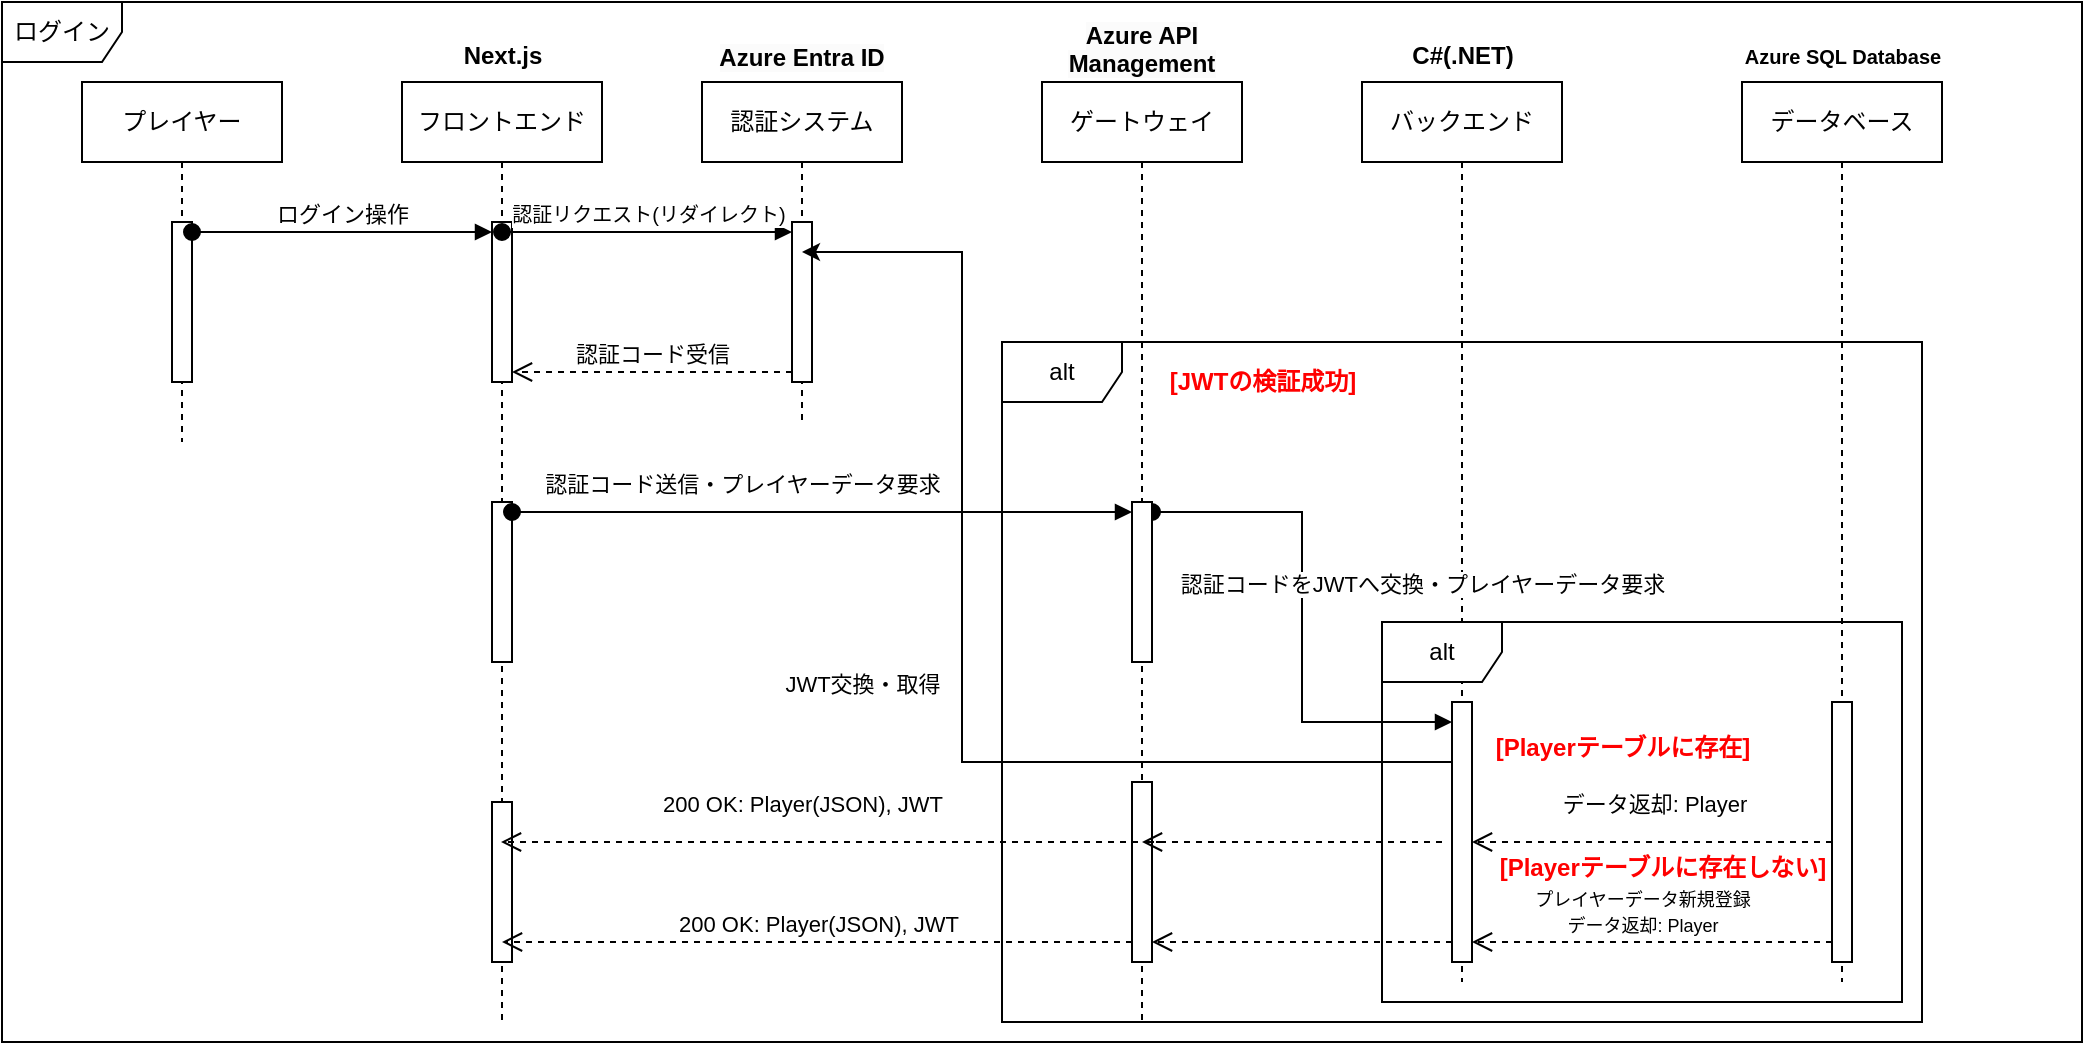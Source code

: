 <mxfile version="26.0.9" pages="4">
  <diagram id="kWVaBzZA7pZodbgaUQ_L" name="ログイン">
    <mxGraphModel dx="954" dy="717" grid="1" gridSize="10" guides="1" tooltips="1" connect="1" arrows="1" fold="1" page="1" pageScale="1" pageWidth="850" pageHeight="1100" math="0" shadow="0">
      <root>
        <mxCell id="0" />
        <mxCell id="1" parent="0" />
        <mxCell id="ZP86lYgXwhB_RVg30F29-3" value="&lt;div&gt;&lt;span style=&quot;background-color: transparent; color: light-dark(rgb(0, 0, 0), rgb(255, 255, 255));&quot;&gt;ログイン&lt;/span&gt;&lt;br&gt;&lt;/div&gt;" style="shape=umlFrame;whiteSpace=wrap;html=1;pointerEvents=0;" parent="1" vertex="1">
          <mxGeometry width="1040" height="520" as="geometry" />
        </mxCell>
        <mxCell id="ZP86lYgXwhB_RVg30F29-5" value="プレイヤー" style="shape=umlLifeline;perimeter=lifelinePerimeter;whiteSpace=wrap;html=1;container=1;dropTarget=0;collapsible=0;recursiveResize=0;outlineConnect=0;portConstraint=eastwest;newEdgeStyle={&quot;curved&quot;:0,&quot;rounded&quot;:0};" parent="1" vertex="1">
          <mxGeometry x="40" y="40" width="100" height="180" as="geometry" />
        </mxCell>
        <mxCell id="ZP86lYgXwhB_RVg30F29-6" value="" style="html=1;points=[[0,0,0,0,5],[0,1,0,0,-5],[1,0,0,0,5],[1,1,0,0,-5]];perimeter=orthogonalPerimeter;outlineConnect=0;targetShapes=umlLifeline;portConstraint=eastwest;newEdgeStyle={&quot;curved&quot;:0,&quot;rounded&quot;:0};" parent="ZP86lYgXwhB_RVg30F29-5" vertex="1">
          <mxGeometry x="45" y="70" width="10" height="80" as="geometry" />
        </mxCell>
        <mxCell id="ZP86lYgXwhB_RVg30F29-7" value="フロントエンド" style="shape=umlLifeline;perimeter=lifelinePerimeter;whiteSpace=wrap;html=1;container=1;dropTarget=0;collapsible=0;recursiveResize=0;outlineConnect=0;portConstraint=eastwest;newEdgeStyle={&quot;curved&quot;:0,&quot;rounded&quot;:0};" parent="1" vertex="1">
          <mxGeometry x="200" y="40" width="100" height="470" as="geometry" />
        </mxCell>
        <mxCell id="ZP86lYgXwhB_RVg30F29-9" value="" style="html=1;points=[[0,0,0,0,5],[0,1,0,0,-5],[1,0,0,0,5],[1,1,0,0,-5]];perimeter=orthogonalPerimeter;outlineConnect=0;targetShapes=umlLifeline;portConstraint=eastwest;newEdgeStyle={&quot;curved&quot;:0,&quot;rounded&quot;:0};" parent="ZP86lYgXwhB_RVg30F29-7" vertex="1">
          <mxGeometry x="45" y="70" width="10" height="80" as="geometry" />
        </mxCell>
        <mxCell id="BqXFEyJUVDtCbI7IUyoO-5" value="" style="html=1;points=[[0,0,0,0,5],[0,1,0,0,-5],[1,0,0,0,5],[1,1,0,0,-5]];perimeter=orthogonalPerimeter;outlineConnect=0;targetShapes=umlLifeline;portConstraint=eastwest;newEdgeStyle={&quot;curved&quot;:0,&quot;rounded&quot;:0};" parent="ZP86lYgXwhB_RVg30F29-7" vertex="1">
          <mxGeometry x="45" y="360" width="10" height="80" as="geometry" />
        </mxCell>
        <mxCell id="ZP86lYgXwhB_RVg30F29-10" value="ログイン操作" style="html=1;verticalAlign=bottom;startArrow=oval;endArrow=block;startSize=8;curved=0;rounded=0;entryX=0;entryY=0;entryDx=0;entryDy=5;" parent="1" source="ZP86lYgXwhB_RVg30F29-6" target="ZP86lYgXwhB_RVg30F29-9" edge="1">
          <mxGeometry relative="1" as="geometry">
            <mxPoint x="150" y="145" as="sourcePoint" />
          </mxGeometry>
        </mxCell>
        <mxCell id="ZP86lYgXwhB_RVg30F29-11" value="Next.js" style="text;align=center;fontStyle=1;verticalAlign=middle;spacingLeft=3;spacingRight=3;strokeColor=none;rotatable=0;points=[[0,0.5],[1,0.5]];portConstraint=eastwest;html=1;" parent="1" vertex="1">
          <mxGeometry x="200" y="14" width="100" height="26" as="geometry" />
        </mxCell>
        <mxCell id="ZP86lYgXwhB_RVg30F29-12" value="認証システム" style="shape=umlLifeline;perimeter=lifelinePerimeter;whiteSpace=wrap;html=1;container=1;dropTarget=0;collapsible=0;recursiveResize=0;outlineConnect=0;portConstraint=eastwest;newEdgeStyle={&quot;curved&quot;:0,&quot;rounded&quot;:0};" parent="1" vertex="1">
          <mxGeometry x="350" y="40" width="100" height="170" as="geometry" />
        </mxCell>
        <mxCell id="ZP86lYgXwhB_RVg30F29-13" value="" style="html=1;points=[[0,0,0,0,5],[0,1,0,0,-5],[1,0,0,0,5],[1,1,0,0,-5]];perimeter=orthogonalPerimeter;outlineConnect=0;targetShapes=umlLifeline;portConstraint=eastwest;newEdgeStyle={&quot;curved&quot;:0,&quot;rounded&quot;:0};" parent="ZP86lYgXwhB_RVg30F29-12" vertex="1">
          <mxGeometry x="45" y="70" width="10" height="80" as="geometry" />
        </mxCell>
        <mxCell id="ZP86lYgXwhB_RVg30F29-14" value="&lt;font style=&quot;font-size: 10px;&quot;&gt;認証リクエスト(リダイレクト)&lt;/font&gt;" style="html=1;verticalAlign=bottom;startArrow=oval;endArrow=block;startSize=8;curved=0;rounded=0;entryX=0;entryY=0;entryDx=0;entryDy=5;" parent="1" source="ZP86lYgXwhB_RVg30F29-7" target="ZP86lYgXwhB_RVg30F29-13" edge="1">
          <mxGeometry relative="1" as="geometry">
            <mxPoint x="320" y="115" as="sourcePoint" />
          </mxGeometry>
        </mxCell>
        <mxCell id="ZP86lYgXwhB_RVg30F29-16" value="認証コード受信" style="html=1;verticalAlign=bottom;endArrow=open;dashed=1;endSize=8;curved=0;rounded=0;entryX=1;entryY=1;entryDx=0;entryDy=-5;entryPerimeter=0;" parent="1" source="ZP86lYgXwhB_RVg30F29-13" target="ZP86lYgXwhB_RVg30F29-9" edge="1">
          <mxGeometry relative="1" as="geometry">
            <mxPoint x="340" y="210" as="sourcePoint" />
            <mxPoint x="260" y="210" as="targetPoint" />
          </mxGeometry>
        </mxCell>
        <mxCell id="ZP86lYgXwhB_RVg30F29-18" value="バックエンド" style="shape=umlLifeline;perimeter=lifelinePerimeter;whiteSpace=wrap;html=1;container=1;dropTarget=0;collapsible=0;recursiveResize=0;outlineConnect=0;portConstraint=eastwest;newEdgeStyle={&quot;curved&quot;:0,&quot;rounded&quot;:0};" parent="1" vertex="1">
          <mxGeometry x="680" y="40" width="100" height="450" as="geometry" />
        </mxCell>
        <mxCell id="ZP86lYgXwhB_RVg30F29-19" value="C#(.NET)" style="text;align=center;fontStyle=1;verticalAlign=middle;spacingLeft=3;spacingRight=3;strokeColor=none;rotatable=0;points=[[0,0.5],[1,0.5]];portConstraint=eastwest;html=1;" parent="1" vertex="1">
          <mxGeometry x="680" y="14" width="100" height="26" as="geometry" />
        </mxCell>
        <mxCell id="zXmQmmyE5Y9G8hjgaGqT-1" style="edgeStyle=orthogonalEdgeStyle;rounded=0;orthogonalLoop=1;jettySize=auto;html=1;curved=0;" parent="1" source="ZP86lYgXwhB_RVg30F29-21" target="ZP86lYgXwhB_RVg30F29-12" edge="1">
          <mxGeometry relative="1" as="geometry">
            <Array as="points">
              <mxPoint x="480" y="380" />
              <mxPoint x="480" y="125" />
            </Array>
          </mxGeometry>
        </mxCell>
        <mxCell id="zXmQmmyE5Y9G8hjgaGqT-2" value="JWT交換・取得" style="edgeLabel;html=1;align=center;verticalAlign=middle;resizable=0;points=[];" parent="zXmQmmyE5Y9G8hjgaGqT-1" vertex="1" connectable="0">
          <mxGeometry x="-0.032" y="-1" relative="1" as="geometry">
            <mxPoint x="-51" y="-4" as="offset" />
          </mxGeometry>
        </mxCell>
        <mxCell id="ZP86lYgXwhB_RVg30F29-21" value="" style="html=1;points=[[0,0,0,0,5],[0,1,0,0,-5],[1,0,0,0,5],[1,1,0,0,-5]];perimeter=orthogonalPerimeter;outlineConnect=0;targetShapes=umlLifeline;portConstraint=eastwest;newEdgeStyle={&quot;curved&quot;:0,&quot;rounded&quot;:0};" parent="1" vertex="1">
          <mxGeometry x="725" y="350" width="10" height="130" as="geometry" />
        </mxCell>
        <mxCell id="ZP86lYgXwhB_RVg30F29-29" value="データベース" style="shape=umlLifeline;perimeter=lifelinePerimeter;whiteSpace=wrap;html=1;container=1;dropTarget=0;collapsible=0;recursiveResize=0;outlineConnect=0;portConstraint=eastwest;newEdgeStyle={&quot;curved&quot;:0,&quot;rounded&quot;:0};" parent="1" vertex="1">
          <mxGeometry x="870" y="40" width="100" height="450" as="geometry" />
        </mxCell>
        <mxCell id="ZP86lYgXwhB_RVg30F29-30" value="&lt;font style=&quot;font-size: 10px;&quot;&gt;Azure SQL Database&lt;/font&gt;" style="text;align=center;fontStyle=1;verticalAlign=middle;spacingLeft=3;spacingRight=3;strokeColor=none;rotatable=0;points=[[0,0.5],[1,0.5]];portConstraint=eastwest;html=1;" parent="1" vertex="1">
          <mxGeometry x="870" y="14" width="100" height="26" as="geometry" />
        </mxCell>
        <mxCell id="ZP86lYgXwhB_RVg30F29-34" value="&lt;span style=&quot;color: rgb(0, 0, 0); font-family: Helvetica; font-size: 12px; font-style: normal; font-variant-ligatures: normal; font-variant-caps: normal; letter-spacing: normal; orphans: 2; text-indent: 0px; text-transform: none; widows: 2; word-spacing: 0px; -webkit-text-stroke-width: 0px; white-space: normal; background-color: rgb(251, 251, 251); text-decoration-thickness: initial; text-decoration-style: initial; text-decoration-color: initial; float: none; display: inline !important;&quot;&gt;&lt;b&gt;Azure Entra ID&lt;/b&gt;&lt;/span&gt;" style="text;whiteSpace=wrap;html=1;align=center;" parent="1" vertex="1">
          <mxGeometry x="350" y="14" width="100" height="40" as="geometry" />
        </mxCell>
        <mxCell id="415I7sRfLm6h1vXJACUh-1" value="alt" style="shape=umlFrame;whiteSpace=wrap;html=1;pointerEvents=0;" parent="1" vertex="1">
          <mxGeometry x="500" y="170" width="460" height="340" as="geometry" />
        </mxCell>
        <mxCell id="415I7sRfLm6h1vXJACUh-2" value="" style="html=1;points=[[0,0,0,0,5],[0,1,0,0,-5],[1,0,0,0,5],[1,1,0,0,-5]];perimeter=orthogonalPerimeter;outlineConnect=0;targetShapes=umlLifeline;portConstraint=eastwest;newEdgeStyle={&quot;curved&quot;:0,&quot;rounded&quot;:0};" parent="1" vertex="1">
          <mxGeometry x="915" y="350" width="10" height="130" as="geometry" />
        </mxCell>
        <mxCell id="415I7sRfLm6h1vXJACUh-3" value="&lt;div&gt;&lt;font style=&quot;color: rgb(255, 0, 0);&quot;&gt;[JWTの検証成功]&lt;/font&gt;&lt;/div&gt;" style="text;align=center;fontStyle=1;verticalAlign=middle;spacingLeft=3;spacingRight=3;strokeColor=none;rotatable=0;points=[[0,0.5],[1,0.5]];portConstraint=eastwest;html=1;" parent="1" vertex="1">
          <mxGeometry x="590" y="177" width="80" height="26" as="geometry" />
        </mxCell>
        <mxCell id="415I7sRfLm6h1vXJACUh-7" value="alt" style="shape=umlFrame;whiteSpace=wrap;html=1;pointerEvents=0;" parent="1" vertex="1">
          <mxGeometry x="690" y="310" width="260" height="190" as="geometry" />
        </mxCell>
        <mxCell id="415I7sRfLm6h1vXJACUh-8" value="&lt;div&gt;&lt;font style=&quot;color: rgb(255, 0, 0);&quot;&gt;[Playerテーブルに存在]&lt;/font&gt;&lt;/div&gt;" style="text;align=center;fontStyle=1;verticalAlign=middle;spacingLeft=3;spacingRight=3;strokeColor=none;rotatable=0;points=[[0,0.5],[1,0.5]];portConstraint=eastwest;html=1;" parent="1" vertex="1">
          <mxGeometry x="770" y="360" width="80" height="26" as="geometry" />
        </mxCell>
        <mxCell id="415I7sRfLm6h1vXJACUh-9" value="データ返却: Player" style="html=1;verticalAlign=bottom;endArrow=open;dashed=1;endSize=8;curved=0;rounded=0;" parent="1" edge="1">
          <mxGeometry x="-0.004" y="-10" relative="1" as="geometry">
            <mxPoint x="915" y="420" as="sourcePoint" />
            <mxPoint x="735.0" y="420" as="targetPoint" />
            <mxPoint as="offset" />
          </mxGeometry>
        </mxCell>
        <mxCell id="415I7sRfLm6h1vXJACUh-10" value="&lt;div&gt;&lt;font style=&quot;color: rgb(255, 0, 0);&quot;&gt;[Playerテーブルに存在しない]&lt;/font&gt;&lt;/div&gt;" style="text;align=center;fontStyle=1;verticalAlign=middle;spacingLeft=3;spacingRight=3;strokeColor=none;rotatable=0;points=[[0,0.5],[1,0.5]];portConstraint=eastwest;html=1;" parent="1" vertex="1">
          <mxGeometry x="790" y="420" width="80" height="26" as="geometry" />
        </mxCell>
        <mxCell id="415I7sRfLm6h1vXJACUh-11" value="&lt;font style=&quot;font-size: 9px;&quot;&gt;プレイヤーデータ新規登録&lt;/font&gt;&lt;div&gt;&lt;font style=&quot;font-size: 9px;&quot;&gt;データ返却: Player&lt;/font&gt;&lt;/div&gt;" style="html=1;verticalAlign=bottom;endArrow=open;dashed=1;endSize=8;curved=0;rounded=0;" parent="1" edge="1">
          <mxGeometry x="0.056" relative="1" as="geometry">
            <mxPoint x="915" y="470" as="sourcePoint" />
            <mxPoint x="735.0" y="470" as="targetPoint" />
            <mxPoint as="offset" />
          </mxGeometry>
        </mxCell>
        <mxCell id="415I7sRfLm6h1vXJACUh-14" value="認証コードをJWTへ交換・プレイヤーデータ要求" style="html=1;verticalAlign=bottom;startArrow=oval;endArrow=block;startSize=8;rounded=0;exitX=1;exitY=0;exitDx=0;exitDy=5;exitPerimeter=0;edgeStyle=orthogonalEdgeStyle;" parent="1" source="BqXFEyJUVDtCbI7IUyoO-3" target="ZP86lYgXwhB_RVg30F29-21" edge="1">
          <mxGeometry x="0.882" y="60" relative="1" as="geometry">
            <mxPoint x="575" y="259.13" as="sourcePoint" />
            <mxPoint x="730" y="255" as="targetPoint" />
            <mxPoint as="offset" />
            <Array as="points">
              <mxPoint x="650" y="255" />
              <mxPoint x="650" y="360" />
            </Array>
          </mxGeometry>
        </mxCell>
        <mxCell id="BqXFEyJUVDtCbI7IUyoO-1" value="ゲートウェイ" style="shape=umlLifeline;perimeter=lifelinePerimeter;whiteSpace=wrap;html=1;container=1;dropTarget=0;collapsible=0;recursiveResize=0;outlineConnect=0;portConstraint=eastwest;newEdgeStyle={&quot;curved&quot;:0,&quot;rounded&quot;:0};" parent="1" vertex="1">
          <mxGeometry x="520" y="40" width="100" height="470" as="geometry" />
        </mxCell>
        <mxCell id="ZP86lYgXwhB_RVg30F29-20" value="" style="html=1;points=[[0,0,0,0,5],[0,1,0,0,-5],[1,0,0,0,5],[1,1,0,0,-5]];perimeter=orthogonalPerimeter;outlineConnect=0;targetShapes=umlLifeline;portConstraint=eastwest;newEdgeStyle={&quot;curved&quot;:0,&quot;rounded&quot;:0};" parent="BqXFEyJUVDtCbI7IUyoO-1" vertex="1">
          <mxGeometry x="-275" y="210" width="10" height="80" as="geometry" />
        </mxCell>
        <mxCell id="BqXFEyJUVDtCbI7IUyoO-3" value="" style="html=1;points=[[0,0,0,0,5],[0,1,0,0,-5],[1,0,0,0,5],[1,1,0,0,-5]];perimeter=orthogonalPerimeter;outlineConnect=0;targetShapes=umlLifeline;portConstraint=eastwest;newEdgeStyle={&quot;curved&quot;:0,&quot;rounded&quot;:0};" parent="BqXFEyJUVDtCbI7IUyoO-1" vertex="1">
          <mxGeometry x="45" y="210" width="10" height="80" as="geometry" />
        </mxCell>
        <mxCell id="BqXFEyJUVDtCbI7IUyoO-4" value="認証コード送信・プレイヤーデータ要求" style="html=1;verticalAlign=bottom;startArrow=oval;endArrow=block;startSize=8;curved=0;rounded=0;entryX=0;entryY=0;entryDx=0;entryDy=5;" parent="BqXFEyJUVDtCbI7IUyoO-1" source="ZP86lYgXwhB_RVg30F29-20" target="BqXFEyJUVDtCbI7IUyoO-3" edge="1">
          <mxGeometry x="-0.258" y="5" relative="1" as="geometry">
            <mxPoint x="-25" y="204" as="sourcePoint" />
            <Array as="points">
              <mxPoint x="-30" y="215" />
            </Array>
            <mxPoint as="offset" />
          </mxGeometry>
        </mxCell>
        <mxCell id="BqXFEyJUVDtCbI7IUyoO-9" value="" style="html=1;points=[[0,0,0,0,5],[0,1,0,0,-5],[1,0,0,0,5],[1,1,0,0,-5]];perimeter=orthogonalPerimeter;outlineConnect=0;targetShapes=umlLifeline;portConstraint=eastwest;newEdgeStyle={&quot;curved&quot;:0,&quot;rounded&quot;:0};" parent="BqXFEyJUVDtCbI7IUyoO-1" vertex="1">
          <mxGeometry x="45" y="350" width="10" height="90" as="geometry" />
        </mxCell>
        <mxCell id="BqXFEyJUVDtCbI7IUyoO-2" value="&lt;span style=&quot;color: rgb(0, 0, 0); font-family: Helvetica; font-size: 12px; font-style: normal; font-variant-ligatures: normal; font-variant-caps: normal; letter-spacing: normal; orphans: 2; text-indent: 0px; text-transform: none; widows: 2; word-spacing: 0px; -webkit-text-stroke-width: 0px; white-space: normal; background-color: rgb(251, 251, 251); text-decoration-thickness: initial; text-decoration-style: initial; text-decoration-color: initial; float: none; display: inline !important;&quot;&gt;&lt;b&gt;Azure API Management&lt;/b&gt;&lt;/span&gt;" style="text;whiteSpace=wrap;html=1;align=center;" parent="1" vertex="1">
          <mxGeometry x="520" y="3" width="100" height="37" as="geometry" />
        </mxCell>
        <mxCell id="BqXFEyJUVDtCbI7IUyoO-6" value="" style="html=1;verticalAlign=bottom;endArrow=open;dashed=1;endSize=8;curved=0;rounded=0;" parent="1" edge="1">
          <mxGeometry y="-10" relative="1" as="geometry">
            <mxPoint x="725" y="470" as="sourcePoint" />
            <mxPoint x="575" y="470" as="targetPoint" />
            <mxPoint as="offset" />
          </mxGeometry>
        </mxCell>
        <mxCell id="BqXFEyJUVDtCbI7IUyoO-10" value="200 OK: Player(JSON), JWT" style="html=1;verticalAlign=bottom;endArrow=open;dashed=1;endSize=8;curved=0;rounded=0;" parent="1" edge="1">
          <mxGeometry x="0.089" y="-10" relative="1" as="geometry">
            <mxPoint x="580" y="420" as="sourcePoint" />
            <mxPoint x="249.5" y="420" as="targetPoint" />
            <mxPoint as="offset" />
          </mxGeometry>
        </mxCell>
        <mxCell id="akUMndvF-OSxHUJPlrMS-2" value="" style="html=1;verticalAlign=bottom;endArrow=open;dashed=1;endSize=8;curved=0;rounded=0;" parent="1" edge="1">
          <mxGeometry y="-10" relative="1" as="geometry">
            <mxPoint x="720" y="420" as="sourcePoint" />
            <mxPoint x="570" y="420" as="targetPoint" />
            <mxPoint as="offset" />
          </mxGeometry>
        </mxCell>
        <mxCell id="7sWyQSIdK9hE5sFIvFRK-1" value="200 OK: Player(JSON), JWT" style="html=1;verticalAlign=bottom;endArrow=open;dashed=1;endSize=8;curved=0;rounded=0;" parent="1" source="BqXFEyJUVDtCbI7IUyoO-9" edge="1">
          <mxGeometry relative="1" as="geometry">
            <mxPoint x="330" y="470" as="sourcePoint" />
            <mxPoint x="250" y="470" as="targetPoint" />
          </mxGeometry>
        </mxCell>
      </root>
    </mxGraphModel>
  </diagram>
  <diagram id="GN9Q-najRq3CFUqHw__K" name="リソース取得">
    <mxGraphModel dx="846" dy="659" grid="1" gridSize="10" guides="1" tooltips="1" connect="1" arrows="1" fold="1" page="1" pageScale="1" pageWidth="827" pageHeight="1169" math="0" shadow="0">
      <root>
        <mxCell id="0" />
        <mxCell id="1" parent="0" />
        <mxCell id="qS_1P8PqYDcKrzpPV88Z-1" value="リソース" style="shape=umlFrame;whiteSpace=wrap;html=1;pointerEvents=0;" parent="1" vertex="1">
          <mxGeometry width="960" height="520" as="geometry" />
        </mxCell>
        <mxCell id="qS_1P8PqYDcKrzpPV88Z-2" value="プレイヤー" style="shape=umlLifeline;perimeter=lifelinePerimeter;whiteSpace=wrap;html=1;container=1;dropTarget=0;collapsible=0;recursiveResize=0;outlineConnect=0;portConstraint=eastwest;newEdgeStyle={&quot;curved&quot;:0,&quot;rounded&quot;:0};" parent="1" vertex="1">
          <mxGeometry x="50" y="40" width="100" height="170" as="geometry" />
        </mxCell>
        <mxCell id="qS_1P8PqYDcKrzpPV88Z-3" value="" style="html=1;points=[[0,0,0,0,5],[0,1,0,0,-5],[1,0,0,0,5],[1,1,0,0,-5]];perimeter=orthogonalPerimeter;outlineConnect=0;targetShapes=umlLifeline;portConstraint=eastwest;newEdgeStyle={&quot;curved&quot;:0,&quot;rounded&quot;:0};" parent="qS_1P8PqYDcKrzpPV88Z-2" vertex="1">
          <mxGeometry x="45" y="70" width="10" height="80" as="geometry" />
        </mxCell>
        <mxCell id="qS_1P8PqYDcKrzpPV88Z-4" value="フロントエンド" style="shape=umlLifeline;perimeter=lifelinePerimeter;whiteSpace=wrap;html=1;container=1;dropTarget=0;collapsible=0;recursiveResize=0;outlineConnect=0;portConstraint=eastwest;newEdgeStyle={&quot;curved&quot;:0,&quot;rounded&quot;:0};" parent="1" vertex="1">
          <mxGeometry x="210" y="40" width="100" height="470" as="geometry" />
        </mxCell>
        <mxCell id="qS_1P8PqYDcKrzpPV88Z-6" value="ポケモン種族データ・技の参照" style="html=1;verticalAlign=bottom;startArrow=oval;endArrow=block;startSize=8;curved=0;rounded=0;entryX=0;entryY=0;entryDx=0;entryDy=5;" parent="1" source="qS_1P8PqYDcKrzpPV88Z-3" edge="1">
          <mxGeometry relative="1" as="geometry">
            <mxPoint x="160" y="145" as="sourcePoint" />
            <mxPoint x="255" y="115" as="targetPoint" />
          </mxGeometry>
        </mxCell>
        <mxCell id="qS_1P8PqYDcKrzpPV88Z-7" value="Next.js" style="text;align=center;fontStyle=1;verticalAlign=middle;spacingLeft=3;spacingRight=3;strokeColor=none;rotatable=0;points=[[0,0.5],[1,0.5]];portConstraint=eastwest;html=1;" parent="1" vertex="1">
          <mxGeometry x="210" y="14" width="100" height="26" as="geometry" />
        </mxCell>
        <mxCell id="qS_1P8PqYDcKrzpPV88Z-8" value="バックエンド" style="shape=umlLifeline;perimeter=lifelinePerimeter;whiteSpace=wrap;html=1;container=1;dropTarget=0;collapsible=0;recursiveResize=0;outlineConnect=0;portConstraint=eastwest;newEdgeStyle={&quot;curved&quot;:0,&quot;rounded&quot;:0};" parent="1" vertex="1">
          <mxGeometry x="600" y="40" width="100" height="410" as="geometry" />
        </mxCell>
        <mxCell id="qS_1P8PqYDcKrzpPV88Z-9" value="C#(.NET)" style="text;align=center;fontStyle=1;verticalAlign=middle;spacingLeft=3;spacingRight=3;strokeColor=none;rotatable=0;points=[[0,0.5],[1,0.5]];portConstraint=eastwest;html=1;" parent="1" vertex="1">
          <mxGeometry x="600" y="14" width="100" height="26" as="geometry" />
        </mxCell>
        <mxCell id="qS_1P8PqYDcKrzpPV88Z-10" value="" style="html=1;points=[[0,0,0,0,5],[0,1,0,0,-5],[1,0,0,0,5],[1,1,0,0,-5]];perimeter=orthogonalPerimeter;outlineConnect=0;targetShapes=umlLifeline;portConstraint=eastwest;newEdgeStyle={&quot;curved&quot;:0,&quot;rounded&quot;:0};" parent="1" vertex="1">
          <mxGeometry x="645" y="240" width="10" height="200" as="geometry" />
        </mxCell>
        <mxCell id="qS_1P8PqYDcKrzpPV88Z-11" value="データベース" style="shape=umlLifeline;perimeter=lifelinePerimeter;whiteSpace=wrap;html=1;container=1;dropTarget=0;collapsible=0;recursiveResize=0;outlineConnect=0;portConstraint=eastwest;newEdgeStyle={&quot;curved&quot;:0,&quot;rounded&quot;:0};" parent="1" vertex="1">
          <mxGeometry x="850" y="30" width="100" height="410" as="geometry" />
        </mxCell>
        <mxCell id="qS_1P8PqYDcKrzpPV88Z-12" value="" style="html=1;points=[[0,0,0,0,5],[0,1,0,0,-5],[1,0,0,0,5],[1,1,0,0,-5]];perimeter=orthogonalPerimeter;outlineConnect=0;targetShapes=umlLifeline;portConstraint=eastwest;newEdgeStyle={&quot;curved&quot;:0,&quot;rounded&quot;:0};" parent="qS_1P8PqYDcKrzpPV88Z-11" vertex="1">
          <mxGeometry x="45" y="210" width="10" height="200" as="geometry" />
        </mxCell>
        <mxCell id="qS_1P8PqYDcKrzpPV88Z-13" value="&lt;font style=&quot;font-size: 10px;&quot;&gt;Azure SQL Database&lt;/font&gt;" style="text;align=center;fontStyle=1;verticalAlign=middle;spacingLeft=3;spacingRight=3;strokeColor=none;rotatable=0;points=[[0,0.5],[1,0.5]];portConstraint=eastwest;html=1;" parent="1" vertex="1">
          <mxGeometry x="830" y="8.5" width="100" height="26" as="geometry" />
        </mxCell>
        <mxCell id="qS_1P8PqYDcKrzpPV88Z-16" value="alt" style="shape=umlFrame;whiteSpace=wrap;html=1;pointerEvents=0;" parent="1" vertex="1">
          <mxGeometry x="630" y="170" width="290" height="280" as="geometry" />
        </mxCell>
        <mxCell id="qS_1P8PqYDcKrzpPV88Z-17" value="&lt;div&gt;&lt;font style=&quot;color: rgb(255, 0, 0); font-size: 11px;&quot;&gt;[PokemonSpecies・Moveテーブルに存在]&lt;/font&gt;&lt;/div&gt;" style="text;align=center;fontStyle=1;verticalAlign=middle;spacingLeft=3;spacingRight=3;strokeColor=none;rotatable=0;points=[[0,0.5],[1,0.5]];portConstraint=eastwest;html=1;" parent="1" vertex="1">
          <mxGeometry x="747" y="324" width="80" height="26" as="geometry" />
        </mxCell>
        <mxCell id="qS_1P8PqYDcKrzpPV88Z-18" value="データ返却: PokemonSpecies | Move]" style="html=1;verticalAlign=bottom;endArrow=open;dashed=1;endSize=8;curved=0;rounded=0;" parent="1" source="qS_1P8PqYDcKrzpPV88Z-12" edge="1">
          <mxGeometry x="0.05" relative="1" as="geometry">
            <mxPoint x="805" y="370" as="sourcePoint" />
            <mxPoint x="655.0" y="370" as="targetPoint" />
            <mxPoint x="1" as="offset" />
          </mxGeometry>
        </mxCell>
        <mxCell id="qS_1P8PqYDcKrzpPV88Z-19" value="&lt;span style=&quot;color: rgb(255, 0, 0);&quot;&gt;&lt;font style=&quot;font-size: 10px;&quot;&gt;[PokemonSpecies・Moveテーブルに存在しない]&lt;/font&gt;&lt;/span&gt;" style="text;align=center;fontStyle=1;verticalAlign=middle;spacingLeft=3;spacingRight=3;strokeColor=none;rotatable=0;points=[[0,0.5],[1,0.5]];portConstraint=eastwest;html=1;" parent="1" vertex="1">
          <mxGeometry x="730" y="382" width="80" height="26" as="geometry" />
        </mxCell>
        <mxCell id="qS_1P8PqYDcKrzpPV88Z-20" value="データ返却: []" style="html=1;verticalAlign=bottom;endArrow=open;dashed=1;endSize=8;curved=0;rounded=0;" parent="1" source="qS_1P8PqYDcKrzpPV88Z-12" edge="1">
          <mxGeometry x="-0.004" y="-10" relative="1" as="geometry">
            <mxPoint x="805" y="430" as="sourcePoint" />
            <mxPoint x="655.0" y="430" as="targetPoint" />
            <mxPoint as="offset" />
          </mxGeometry>
        </mxCell>
        <mxCell id="qS_1P8PqYDcKrzpPV88Z-21" value="&lt;font style=&quot;font-size: 10px;&quot;&gt;ポケモン種族・技データ要求&lt;/font&gt;" style="html=1;verticalAlign=bottom;startArrow=oval;endArrow=block;startSize=8;curved=0;rounded=0;exitX=1;exitY=0;exitDx=0;exitDy=5;exitPerimeter=0;" parent="1" source="qS_1P8PqYDcKrzpPV88Z-24" edge="1">
          <mxGeometry x="-0.161" y="15" relative="1" as="geometry">
            <mxPoint x="495" y="259.13" as="sourcePoint" />
            <mxPoint x="650" y="255" as="targetPoint" />
            <mxPoint as="offset" />
          </mxGeometry>
        </mxCell>
        <mxCell id="qS_1P8PqYDcKrzpPV88Z-22" value="ゲートウェイ" style="shape=umlLifeline;perimeter=lifelinePerimeter;whiteSpace=wrap;html=1;container=1;dropTarget=0;collapsible=0;recursiveResize=0;outlineConnect=0;portConstraint=eastwest;newEdgeStyle={&quot;curved&quot;:0,&quot;rounded&quot;:0};" parent="1" vertex="1">
          <mxGeometry x="440" y="40" width="100" height="450" as="geometry" />
        </mxCell>
        <mxCell id="qS_1P8PqYDcKrzpPV88Z-23" value="" style="html=1;points=[[0,0,0,0,5],[0,1,0,0,-5],[1,0,0,0,5],[1,1,0,0,-5]];perimeter=orthogonalPerimeter;outlineConnect=0;targetShapes=umlLifeline;portConstraint=eastwest;newEdgeStyle={&quot;curved&quot;:0,&quot;rounded&quot;:0};" parent="qS_1P8PqYDcKrzpPV88Z-22" vertex="1">
          <mxGeometry x="-185" y="210" width="10" height="80" as="geometry" />
        </mxCell>
        <mxCell id="qS_1P8PqYDcKrzpPV88Z-24" value="" style="html=1;points=[[0,0,0,0,5],[0,1,0,0,-5],[1,0,0,0,5],[1,1,0,0,-5]];perimeter=orthogonalPerimeter;outlineConnect=0;targetShapes=umlLifeline;portConstraint=eastwest;newEdgeStyle={&quot;curved&quot;:0,&quot;rounded&quot;:0};" parent="qS_1P8PqYDcKrzpPV88Z-22" vertex="1">
          <mxGeometry x="45" y="210" width="10" height="80" as="geometry" />
        </mxCell>
        <mxCell id="qS_1P8PqYDcKrzpPV88Z-25" value="&lt;font style=&quot;font-size: 9px;&quot;&gt;GET /api/pokemon/pokemonId&amp;nbsp;&lt;/font&gt;&lt;div&gt;&lt;span style=&quot;font-size: x-small; background-color: light-dark(#ffffff, var(--ge-dark-color, #121212)); color: light-dark(rgb(0, 0, 0), rgb(255, 255, 255));&quot;&gt;/api/move/moveId&lt;/span&gt;&lt;/div&gt;&lt;div&gt;&lt;span style=&quot;font-size: x-small; background-color: light-dark(#ffffff, var(--ge-dark-color, #121212)); color: light-dark(rgb(0, 0, 0), rgb(255, 255, 255));&quot;&gt;+ JWT送信&lt;/span&gt;&lt;/div&gt;" style="html=1;verticalAlign=bottom;startArrow=oval;endArrow=block;startSize=8;curved=0;rounded=0;entryX=0;entryY=0;entryDx=0;entryDy=5;" parent="qS_1P8PqYDcKrzpPV88Z-22" source="qS_1P8PqYDcKrzpPV88Z-23" target="qS_1P8PqYDcKrzpPV88Z-24" edge="1">
          <mxGeometry x="-0.227" y="15" relative="1" as="geometry">
            <mxPoint x="-25" y="204" as="sourcePoint" />
            <Array as="points">
              <mxPoint x="-30" y="215" />
            </Array>
            <mxPoint as="offset" />
          </mxGeometry>
        </mxCell>
        <mxCell id="qS_1P8PqYDcKrzpPV88Z-5" value="" style="html=1;points=[[0,0,0,0,5],[0,1,0,0,-5],[1,0,0,0,5],[1,1,0,0,-5]];perimeter=orthogonalPerimeter;outlineConnect=0;targetShapes=umlLifeline;portConstraint=eastwest;newEdgeStyle={&quot;curved&quot;:0,&quot;rounded&quot;:0};" parent="qS_1P8PqYDcKrzpPV88Z-22" vertex="1">
          <mxGeometry x="-185" y="310" width="10" height="100" as="geometry" />
        </mxCell>
        <mxCell id="qS_1P8PqYDcKrzpPV88Z-26" value="" style="html=1;points=[[0,0,0,0,5],[0,1,0,0,-5],[1,0,0,0,5],[1,1,0,0,-5]];perimeter=orthogonalPerimeter;outlineConnect=0;targetShapes=umlLifeline;portConstraint=eastwest;newEdgeStyle={&quot;curved&quot;:0,&quot;rounded&quot;:0};" parent="qS_1P8PqYDcKrzpPV88Z-22" vertex="1">
          <mxGeometry x="45" y="300" width="10" height="110" as="geometry" />
        </mxCell>
        <mxCell id="qS_1P8PqYDcKrzpPV88Z-27" value="&lt;span style=&quot;color: rgb(0, 0, 0); font-family: Helvetica; font-size: 12px; font-style: normal; font-variant-ligatures: normal; font-variant-caps: normal; letter-spacing: normal; orphans: 2; text-indent: 0px; text-transform: none; widows: 2; word-spacing: 0px; -webkit-text-stroke-width: 0px; white-space: normal; background-color: rgb(251, 251, 251); text-decoration-thickness: initial; text-decoration-style: initial; text-decoration-color: initial; float: none; display: inline !important;&quot;&gt;&lt;b&gt;Azure API Management&lt;/b&gt;&lt;/span&gt;" style="text;whiteSpace=wrap;html=1;align=center;" parent="1" vertex="1">
          <mxGeometry x="440" y="3" width="100" height="37" as="geometry" />
        </mxCell>
        <mxCell id="qS_1P8PqYDcKrzpPV88Z-28" value="" style="html=1;verticalAlign=bottom;endArrow=open;dashed=1;endSize=8;curved=0;rounded=0;" parent="1" source="qS_1P8PqYDcKrzpPV88Z-10" target="qS_1P8PqYDcKrzpPV88Z-26" edge="1">
          <mxGeometry y="-10" relative="1" as="geometry">
            <mxPoint x="645" y="380" as="sourcePoint" />
            <mxPoint x="175" y="380" as="targetPoint" />
            <mxPoint as="offset" />
            <Array as="points">
              <mxPoint x="580" y="370" />
            </Array>
          </mxGeometry>
        </mxCell>
        <mxCell id="qS_1P8PqYDcKrzpPV88Z-29" value="200 OK: PokemonSpecies | Move (JSON)" style="html=1;verticalAlign=bottom;endArrow=open;dashed=1;endSize=8;curved=0;rounded=0;" parent="1" edge="1">
          <mxGeometry x="-0.032" y="-10" relative="1" as="geometry">
            <mxPoint x="485" y="370.0" as="sourcePoint" />
            <mxPoint x="259.731" y="370" as="targetPoint" />
            <mxPoint as="offset" />
          </mxGeometry>
        </mxCell>
        <mxCell id="7i94nf757xbpg7tHm6fr-1" value="" style="html=1;verticalAlign=bottom;endArrow=open;dashed=1;endSize=8;curved=0;rounded=0;" parent="1" edge="1">
          <mxGeometry relative="1" as="geometry">
            <mxPoint x="645" y="430" as="sourcePoint" />
            <mxPoint x="495" y="430" as="targetPoint" />
          </mxGeometry>
        </mxCell>
        <mxCell id="7i94nf757xbpg7tHm6fr-2" value="404 Error: Requested data was not found." style="html=1;verticalAlign=bottom;endArrow=open;dashed=1;endSize=8;curved=0;rounded=0;" parent="1" edge="1">
          <mxGeometry relative="1" as="geometry">
            <mxPoint x="485" y="430" as="sourcePoint" />
            <mxPoint x="265" y="430" as="targetPoint" />
          </mxGeometry>
        </mxCell>
      </root>
    </mxGraphModel>
  </diagram>
  <diagram id="R3rOweM7LjDT_0mUmRxx" name="手持ち">
    <mxGraphModel dx="846" dy="659" grid="1" gridSize="10" guides="1" tooltips="1" connect="1" arrows="1" fold="1" page="1" pageScale="1" pageWidth="827" pageHeight="1169" math="0" shadow="0">
      <root>
        <mxCell id="0" />
        <mxCell id="1" parent="0" />
        <mxCell id="3kGqi9_jpRnG1bCbPYAQ-1" value="&lt;div&gt;手持ち&lt;/div&gt;" style="shape=umlFrame;whiteSpace=wrap;html=1;pointerEvents=0;" parent="1" vertex="1">
          <mxGeometry width="960" height="520" as="geometry" />
        </mxCell>
        <mxCell id="3kGqi9_jpRnG1bCbPYAQ-2" value="プレイヤー" style="shape=umlLifeline;perimeter=lifelinePerimeter;whiteSpace=wrap;html=1;container=1;dropTarget=0;collapsible=0;recursiveResize=0;outlineConnect=0;portConstraint=eastwest;newEdgeStyle={&quot;curved&quot;:0,&quot;rounded&quot;:0};" parent="1" vertex="1">
          <mxGeometry x="50" y="40" width="100" height="180" as="geometry" />
        </mxCell>
        <mxCell id="3kGqi9_jpRnG1bCbPYAQ-3" value="" style="html=1;points=[[0,0,0,0,5],[0,1,0,0,-5],[1,0,0,0,5],[1,1,0,0,-5]];perimeter=orthogonalPerimeter;outlineConnect=0;targetShapes=umlLifeline;portConstraint=eastwest;newEdgeStyle={&quot;curved&quot;:0,&quot;rounded&quot;:0};" parent="3kGqi9_jpRnG1bCbPYAQ-2" vertex="1">
          <mxGeometry x="45" y="70" width="10" height="80" as="geometry" />
        </mxCell>
        <mxCell id="3kGqi9_jpRnG1bCbPYAQ-4" value="フロントエンド" style="shape=umlLifeline;perimeter=lifelinePerimeter;whiteSpace=wrap;html=1;container=1;dropTarget=0;collapsible=0;recursiveResize=0;outlineConnect=0;portConstraint=eastwest;newEdgeStyle={&quot;curved&quot;:0,&quot;rounded&quot;:0};" parent="1" vertex="1">
          <mxGeometry x="210" y="40" width="100" height="470" as="geometry" />
        </mxCell>
        <mxCell id="3kGqi9_jpRnG1bCbPYAQ-6" value="" style="html=1;points=[[0,0,0,0,5],[0,1,0,0,-5],[1,0,0,0,5],[1,1,0,0,-5]];perimeter=orthogonalPerimeter;outlineConnect=0;targetShapes=umlLifeline;portConstraint=eastwest;newEdgeStyle={&quot;curved&quot;:0,&quot;rounded&quot;:0};" parent="3kGqi9_jpRnG1bCbPYAQ-4" vertex="1">
          <mxGeometry x="45" y="330" width="10" height="110" as="geometry" />
        </mxCell>
        <mxCell id="3kGqi9_jpRnG1bCbPYAQ-7" value="手持ちポケモンの参照" style="html=1;verticalAlign=bottom;startArrow=oval;endArrow=block;startSize=8;curved=0;rounded=0;entryX=0;entryY=0;entryDx=0;entryDy=5;" parent="1" source="3kGqi9_jpRnG1bCbPYAQ-3" edge="1">
          <mxGeometry relative="1" as="geometry">
            <mxPoint x="160" y="145" as="sourcePoint" />
            <mxPoint x="255" y="115" as="targetPoint" />
          </mxGeometry>
        </mxCell>
        <mxCell id="3kGqi9_jpRnG1bCbPYAQ-8" value="Next.js" style="text;align=center;fontStyle=1;verticalAlign=middle;spacingLeft=3;spacingRight=3;strokeColor=none;rotatable=0;points=[[0,0.5],[1,0.5]];portConstraint=eastwest;html=1;" parent="1" vertex="1">
          <mxGeometry x="210" y="14" width="100" height="26" as="geometry" />
        </mxCell>
        <mxCell id="3kGqi9_jpRnG1bCbPYAQ-13" value="バックエンド" style="shape=umlLifeline;perimeter=lifelinePerimeter;whiteSpace=wrap;html=1;container=1;dropTarget=0;collapsible=0;recursiveResize=0;outlineConnect=0;portConstraint=eastwest;newEdgeStyle={&quot;curved&quot;:0,&quot;rounded&quot;:0};" parent="1" vertex="1">
          <mxGeometry x="600" y="40" width="100" height="410" as="geometry" />
        </mxCell>
        <mxCell id="3kGqi9_jpRnG1bCbPYAQ-14" value="C#(.NET)" style="text;align=center;fontStyle=1;verticalAlign=middle;spacingLeft=3;spacingRight=3;strokeColor=none;rotatable=0;points=[[0,0.5],[1,0.5]];portConstraint=eastwest;html=1;" parent="1" vertex="1">
          <mxGeometry x="600" y="14" width="100" height="26" as="geometry" />
        </mxCell>
        <mxCell id="3kGqi9_jpRnG1bCbPYAQ-15" value="" style="html=1;points=[[0,0,0,0,5],[0,1,0,0,-5],[1,0,0,0,5],[1,1,0,0,-5]];perimeter=orthogonalPerimeter;outlineConnect=0;targetShapes=umlLifeline;portConstraint=eastwest;newEdgeStyle={&quot;curved&quot;:0,&quot;rounded&quot;:0};" parent="1" vertex="1">
          <mxGeometry x="645" y="250" width="10" height="190" as="geometry" />
        </mxCell>
        <mxCell id="3kGqi9_jpRnG1bCbPYAQ-16" value="データベース" style="shape=umlLifeline;perimeter=lifelinePerimeter;whiteSpace=wrap;html=1;container=1;dropTarget=0;collapsible=0;recursiveResize=0;outlineConnect=0;portConstraint=eastwest;newEdgeStyle={&quot;curved&quot;:0,&quot;rounded&quot;:0};" parent="1" vertex="1">
          <mxGeometry x="850" y="30" width="100" height="410" as="geometry" />
        </mxCell>
        <mxCell id="3kGqi9_jpRnG1bCbPYAQ-20" value="" style="html=1;points=[[0,0,0,0,5],[0,1,0,0,-5],[1,0,0,0,5],[1,1,0,0,-5]];perimeter=orthogonalPerimeter;outlineConnect=0;targetShapes=umlLifeline;portConstraint=eastwest;newEdgeStyle={&quot;curved&quot;:0,&quot;rounded&quot;:0};" parent="3kGqi9_jpRnG1bCbPYAQ-16" vertex="1">
          <mxGeometry x="45" y="220" width="10" height="190" as="geometry" />
        </mxCell>
        <mxCell id="3kGqi9_jpRnG1bCbPYAQ-17" value="&lt;font style=&quot;font-size: 10px;&quot;&gt;Azure SQL Database&lt;/font&gt;" style="text;align=center;fontStyle=1;verticalAlign=middle;spacingLeft=3;spacingRight=3;strokeColor=none;rotatable=0;points=[[0,0.5],[1,0.5]];portConstraint=eastwest;html=1;" parent="1" vertex="1">
          <mxGeometry x="830" y="8.5" width="100" height="26" as="geometry" />
        </mxCell>
        <mxCell id="3kGqi9_jpRnG1bCbPYAQ-22" value="alt" style="shape=umlFrame;whiteSpace=wrap;html=1;pointerEvents=0;" parent="1" vertex="1">
          <mxGeometry x="630" y="210" width="290" height="240" as="geometry" />
        </mxCell>
        <mxCell id="3kGqi9_jpRnG1bCbPYAQ-23" value="&lt;div&gt;&lt;font style=&quot;color: rgb(255, 0, 0);&quot;&gt;[PlayerPartyテーブルに存在]&lt;/font&gt;&lt;/div&gt;" style="text;align=center;fontStyle=1;verticalAlign=middle;spacingLeft=3;spacingRight=3;strokeColor=none;rotatable=0;points=[[0,0.5],[1,0.5]];portConstraint=eastwest;html=1;" parent="1" vertex="1">
          <mxGeometry x="730" y="324" width="80" height="26" as="geometry" />
        </mxCell>
        <mxCell id="3kGqi9_jpRnG1bCbPYAQ-24" value="データ返却: PlayerParty" style="html=1;verticalAlign=bottom;endArrow=open;dashed=1;endSize=8;curved=0;rounded=0;" parent="1" source="3kGqi9_jpRnG1bCbPYAQ-20" edge="1">
          <mxGeometry x="0.05" relative="1" as="geometry">
            <mxPoint x="805" y="370" as="sourcePoint" />
            <mxPoint x="655.0" y="370" as="targetPoint" />
            <mxPoint x="1" as="offset" />
          </mxGeometry>
        </mxCell>
        <mxCell id="3kGqi9_jpRnG1bCbPYAQ-25" value="&lt;div&gt;&lt;font style=&quot;color: rgb(255, 0, 0);&quot;&gt;[PlayerPartyテーブルに存在しない]&lt;/font&gt;&lt;/div&gt;" style="text;align=center;fontStyle=1;verticalAlign=middle;spacingLeft=3;spacingRight=3;strokeColor=none;rotatable=0;points=[[0,0.5],[1,0.5]];portConstraint=eastwest;html=1;" parent="1" vertex="1">
          <mxGeometry x="720" y="382" width="80" height="26" as="geometry" />
        </mxCell>
        <mxCell id="3kGqi9_jpRnG1bCbPYAQ-26" value="データ返却: []" style="html=1;verticalAlign=bottom;endArrow=open;dashed=1;endSize=8;curved=0;rounded=0;" parent="1" source="3kGqi9_jpRnG1bCbPYAQ-20" edge="1">
          <mxGeometry x="-0.004" y="-10" relative="1" as="geometry">
            <mxPoint x="805" y="430" as="sourcePoint" />
            <mxPoint x="655.0" y="430" as="targetPoint" />
            <mxPoint as="offset" />
          </mxGeometry>
        </mxCell>
        <mxCell id="3kGqi9_jpRnG1bCbPYAQ-27" value="&lt;span style=&quot;font-size: 10px; background-color: light-dark(#ffffff, var(--ge-dark-color, #121212)); color: light-dark(rgb(0, 0, 0), rgb(255, 255, 255));&quot;&gt;手持ちポケモンデータ要求&lt;/span&gt;" style="html=1;verticalAlign=bottom;startArrow=oval;endArrow=block;startSize=8;curved=0;rounded=0;exitX=1;exitY=0;exitDx=0;exitDy=5;exitPerimeter=0;" parent="1" source="3kGqi9_jpRnG1bCbPYAQ-30" edge="1">
          <mxGeometry x="-0.161" y="15" relative="1" as="geometry">
            <mxPoint x="495" y="259.13" as="sourcePoint" />
            <mxPoint x="650" y="255" as="targetPoint" />
            <mxPoint as="offset" />
          </mxGeometry>
        </mxCell>
        <mxCell id="3kGqi9_jpRnG1bCbPYAQ-28" value="ゲートウェイ" style="shape=umlLifeline;perimeter=lifelinePerimeter;whiteSpace=wrap;html=1;container=1;dropTarget=0;collapsible=0;recursiveResize=0;outlineConnect=0;portConstraint=eastwest;newEdgeStyle={&quot;curved&quot;:0,&quot;rounded&quot;:0};" parent="1" vertex="1">
          <mxGeometry x="440" y="40" width="100" height="470" as="geometry" />
        </mxCell>
        <mxCell id="3kGqi9_jpRnG1bCbPYAQ-29" value="" style="html=1;points=[[0,0,0,0,5],[0,1,0,0,-5],[1,0,0,0,5],[1,1,0,0,-5]];perimeter=orthogonalPerimeter;outlineConnect=0;targetShapes=umlLifeline;portConstraint=eastwest;newEdgeStyle={&quot;curved&quot;:0,&quot;rounded&quot;:0};" parent="3kGqi9_jpRnG1bCbPYAQ-28" vertex="1">
          <mxGeometry x="-185" y="210" width="10" height="80" as="geometry" />
        </mxCell>
        <mxCell id="3kGqi9_jpRnG1bCbPYAQ-30" value="" style="html=1;points=[[0,0,0,0,5],[0,1,0,0,-5],[1,0,0,0,5],[1,1,0,0,-5]];perimeter=orthogonalPerimeter;outlineConnect=0;targetShapes=umlLifeline;portConstraint=eastwest;newEdgeStyle={&quot;curved&quot;:0,&quot;rounded&quot;:0};" parent="3kGqi9_jpRnG1bCbPYAQ-28" vertex="1">
          <mxGeometry x="45" y="210" width="10" height="80" as="geometry" />
        </mxCell>
        <mxCell id="3kGqi9_jpRnG1bCbPYAQ-31" value="&lt;font style=&quot;font-size: 9px;&quot;&gt;GET / JWT送信, 手持ちポケモンデータ要求&lt;/font&gt;" style="html=1;verticalAlign=bottom;startArrow=oval;endArrow=block;startSize=8;curved=0;rounded=0;entryX=0;entryY=0;entryDx=0;entryDy=5;" parent="3kGqi9_jpRnG1bCbPYAQ-28" source="3kGqi9_jpRnG1bCbPYAQ-29" target="3kGqi9_jpRnG1bCbPYAQ-30" edge="1">
          <mxGeometry x="-0.045" y="15" relative="1" as="geometry">
            <mxPoint x="-25" y="204" as="sourcePoint" />
            <Array as="points">
              <mxPoint x="-30" y="215" />
            </Array>
            <mxPoint as="offset" />
          </mxGeometry>
        </mxCell>
        <mxCell id="3kGqi9_jpRnG1bCbPYAQ-32" value="" style="html=1;points=[[0,0,0,0,5],[0,1,0,0,-5],[1,0,0,0,5],[1,1,0,0,-5]];perimeter=orthogonalPerimeter;outlineConnect=0;targetShapes=umlLifeline;portConstraint=eastwest;newEdgeStyle={&quot;curved&quot;:0,&quot;rounded&quot;:0};" parent="3kGqi9_jpRnG1bCbPYAQ-28" vertex="1">
          <mxGeometry x="45" y="320" width="10" height="110" as="geometry" />
        </mxCell>
        <mxCell id="3kGqi9_jpRnG1bCbPYAQ-33" value="&lt;span style=&quot;color: rgb(0, 0, 0); font-family: Helvetica; font-size: 12px; font-style: normal; font-variant-ligatures: normal; font-variant-caps: normal; letter-spacing: normal; orphans: 2; text-indent: 0px; text-transform: none; widows: 2; word-spacing: 0px; -webkit-text-stroke-width: 0px; white-space: normal; background-color: rgb(251, 251, 251); text-decoration-thickness: initial; text-decoration-style: initial; text-decoration-color: initial; float: none; display: inline !important;&quot;&gt;&lt;b&gt;Azure API Management&lt;/b&gt;&lt;/span&gt;" style="text;whiteSpace=wrap;html=1;align=center;" parent="1" vertex="1">
          <mxGeometry x="440" y="3" width="100" height="37" as="geometry" />
        </mxCell>
        <mxCell id="3kGqi9_jpRnG1bCbPYAQ-34" value="" style="html=1;verticalAlign=bottom;endArrow=open;dashed=1;endSize=8;curved=0;rounded=0;" parent="1" edge="1">
          <mxGeometry y="-10" relative="1" as="geometry">
            <mxPoint x="645" y="370" as="sourcePoint" />
            <mxPoint x="495" y="370" as="targetPoint" />
            <mxPoint as="offset" />
          </mxGeometry>
        </mxCell>
        <mxCell id="3kGqi9_jpRnG1bCbPYAQ-35" value="200 OK: PlayerParty(JSON)" style="html=1;verticalAlign=bottom;endArrow=open;dashed=1;endSize=8;curved=0;rounded=0;" parent="1" edge="1">
          <mxGeometry x="0.248" y="-10" relative="1" as="geometry">
            <mxPoint x="500" y="370" as="sourcePoint" />
            <mxPoint x="259.548" y="370" as="targetPoint" />
            <mxPoint as="offset" />
          </mxGeometry>
        </mxCell>
        <mxCell id="C-FCgjphcISLRLEfDeJJ-2" value="404 Error: Requested data was not found." style="html=1;verticalAlign=bottom;endArrow=open;dashed=1;endSize=8;curved=0;rounded=0;" parent="1" edge="1">
          <mxGeometry relative="1" as="geometry">
            <mxPoint x="485" y="430" as="sourcePoint" />
            <mxPoint x="265" y="430" as="targetPoint" />
          </mxGeometry>
        </mxCell>
        <mxCell id="C-FCgjphcISLRLEfDeJJ-3" value="" style="html=1;verticalAlign=bottom;endArrow=open;dashed=1;endSize=8;curved=0;rounded=0;" parent="1" edge="1">
          <mxGeometry x="0.003" relative="1" as="geometry">
            <mxPoint x="645" y="430" as="sourcePoint" />
            <mxPoint x="495" y="430" as="targetPoint" />
            <mxPoint as="offset" />
          </mxGeometry>
        </mxCell>
      </root>
    </mxGraphModel>
  </diagram>
  <diagram id="LX0E2Yjd2O5QznoaP2b7" name="CPU対戦">
    <mxGraphModel dx="846" dy="659" grid="1" gridSize="10" guides="1" tooltips="1" connect="1" arrows="1" fold="1" page="1" pageScale="1" pageWidth="827" pageHeight="1169" math="0" shadow="0">
      <root>
        <mxCell id="0" />
        <mxCell id="1" parent="0" />
        <mxCell id="HobAGvpmi9CNQZOZ9lQC-1" value="リソース" style="shape=umlFrame;whiteSpace=wrap;html=1;pointerEvents=0;" parent="1" vertex="1">
          <mxGeometry width="760" height="520" as="geometry" />
        </mxCell>
        <mxCell id="HobAGvpmi9CNQZOZ9lQC-2" value="プレイヤー" style="shape=umlLifeline;perimeter=lifelinePerimeter;whiteSpace=wrap;html=1;container=1;dropTarget=0;collapsible=0;recursiveResize=0;outlineConnect=0;portConstraint=eastwest;newEdgeStyle={&quot;curved&quot;:0,&quot;rounded&quot;:0};" parent="1" vertex="1">
          <mxGeometry x="50" y="40" width="100" height="430" as="geometry" />
        </mxCell>
        <mxCell id="HobAGvpmi9CNQZOZ9lQC-3" value="" style="html=1;points=[[0,0,0,0,5],[0,1,0,0,-5],[1,0,0,0,5],[1,1,0,0,-5]];perimeter=orthogonalPerimeter;outlineConnect=0;targetShapes=umlLifeline;portConstraint=eastwest;newEdgeStyle={&quot;curved&quot;:0,&quot;rounded&quot;:0};" parent="HobAGvpmi9CNQZOZ9lQC-2" vertex="1">
          <mxGeometry x="45" y="70" width="10" height="50" as="geometry" />
        </mxCell>
        <mxCell id="HobAGvpmi9CNQZOZ9lQC-4" value="フロントエンド" style="shape=umlLifeline;perimeter=lifelinePerimeter;whiteSpace=wrap;html=1;container=1;dropTarget=0;collapsible=0;recursiveResize=0;outlineConnect=0;portConstraint=eastwest;newEdgeStyle={&quot;curved&quot;:0,&quot;rounded&quot;:0};" parent="1" vertex="1">
          <mxGeometry x="210" y="40" width="100" height="430" as="geometry" />
        </mxCell>
        <mxCell id="HobAGvpmi9CNQZOZ9lQC-38" value="" style="html=1;points=[[0,0,0,0,5],[0,1,0,0,-5],[1,0,0,0,5],[1,1,0,0,-5]];perimeter=orthogonalPerimeter;outlineConnect=0;targetShapes=umlLifeline;portConstraint=eastwest;newEdgeStyle={&quot;curved&quot;:0,&quot;rounded&quot;:0};" parent="HobAGvpmi9CNQZOZ9lQC-4" vertex="1">
          <mxGeometry x="45" y="130" width="10" height="50" as="geometry" />
        </mxCell>
        <mxCell id="HobAGvpmi9CNQZOZ9lQC-5" value="ポケモン対戦の開始" style="html=1;verticalAlign=bottom;startArrow=oval;endArrow=block;startSize=8;curved=0;rounded=0;entryX=0;entryY=0;entryDx=0;entryDy=5;" parent="1" source="HobAGvpmi9CNQZOZ9lQC-3" edge="1">
          <mxGeometry relative="1" as="geometry">
            <mxPoint x="160" y="145" as="sourcePoint" />
            <mxPoint x="255" y="115" as="targetPoint" />
          </mxGeometry>
        </mxCell>
        <mxCell id="HobAGvpmi9CNQZOZ9lQC-6" value="Next.js" style="text;align=center;fontStyle=1;verticalAlign=middle;spacingLeft=3;spacingRight=3;strokeColor=none;rotatable=0;points=[[0,0.5],[1,0.5]];portConstraint=eastwest;html=1;" parent="1" vertex="1">
          <mxGeometry x="210" y="14" width="100" height="26" as="geometry" />
        </mxCell>
        <mxCell id="HobAGvpmi9CNQZOZ9lQC-7" value="バックエンド" style="shape=umlLifeline;perimeter=lifelinePerimeter;whiteSpace=wrap;html=1;container=1;dropTarget=0;collapsible=0;recursiveResize=0;outlineConnect=0;portConstraint=eastwest;newEdgeStyle={&quot;curved&quot;:0,&quot;rounded&quot;:0};" parent="1" vertex="1">
          <mxGeometry x="600" y="40" width="100" height="430" as="geometry" />
        </mxCell>
        <mxCell id="HobAGvpmi9CNQZOZ9lQC-35" style="edgeStyle=orthogonalEdgeStyle;rounded=0;orthogonalLoop=1;jettySize=auto;html=1;curved=0;" parent="HobAGvpmi9CNQZOZ9lQC-7" source="HobAGvpmi9CNQZOZ9lQC-9" target="HobAGvpmi9CNQZOZ9lQC-30" edge="1">
          <mxGeometry relative="1" as="geometry">
            <Array as="points">
              <mxPoint x="75" y="85" />
              <mxPoint x="75" y="145" />
            </Array>
          </mxGeometry>
        </mxCell>
        <mxCell id="HobAGvpmi9CNQZOZ9lQC-36" value="&lt;div&gt;createRoom()&lt;/div&gt;startBattle()" style="edgeLabel;html=1;align=left;verticalAlign=middle;resizable=0;points=[];" parent="HobAGvpmi9CNQZOZ9lQC-35" vertex="1" connectable="0">
          <mxGeometry x="0.034" relative="1" as="geometry">
            <mxPoint x="5" y="3" as="offset" />
          </mxGeometry>
        </mxCell>
        <mxCell id="HobAGvpmi9CNQZOZ9lQC-9" value="" style="html=1;points=[[0,0,0,0,5],[0,1,0,0,-5],[1,0,0,0,5],[1,1,0,0,-5]];perimeter=orthogonalPerimeter;outlineConnect=0;targetShapes=umlLifeline;portConstraint=eastwest;newEdgeStyle={&quot;curved&quot;:0,&quot;rounded&quot;:0};" parent="HobAGvpmi9CNQZOZ9lQC-7" vertex="1">
          <mxGeometry x="45" y="70" width="10" height="50" as="geometry" />
        </mxCell>
        <mxCell id="HobAGvpmi9CNQZOZ9lQC-18" value="&lt;span style=&quot;font-size: 10px;&quot;&gt;ポケモンバトル開始要求&lt;/span&gt;" style="html=1;verticalAlign=bottom;startArrow=oval;endArrow=block;startSize=8;curved=0;rounded=0;exitX=1;exitY=0;exitDx=0;exitDy=5;exitPerimeter=0;" parent="HobAGvpmi9CNQZOZ9lQC-7" source="HobAGvpmi9CNQZOZ9lQC-34" edge="1">
          <mxGeometry x="-0.032" y="5" relative="1" as="geometry">
            <mxPoint x="-80" y="75" as="sourcePoint" />
            <mxPoint x="50" y="75" as="targetPoint" />
            <mxPoint as="offset" />
          </mxGeometry>
        </mxCell>
        <mxCell id="HobAGvpmi9CNQZOZ9lQC-20" value="" style="html=1;points=[[0,0,0,0,5],[0,1,0,0,-5],[1,0,0,0,5],[1,1,0,0,-5]];perimeter=orthogonalPerimeter;outlineConnect=0;targetShapes=umlLifeline;portConstraint=eastwest;newEdgeStyle={&quot;curved&quot;:0,&quot;rounded&quot;:0};" parent="HobAGvpmi9CNQZOZ9lQC-7" vertex="1">
          <mxGeometry x="-345" y="70" width="10" height="50" as="geometry" />
        </mxCell>
        <mxCell id="HobAGvpmi9CNQZOZ9lQC-22" value="&lt;font style=&quot;font-size: 9px;&quot;&gt;Post /api/pokemonBattle&amp;nbsp;&lt;/font&gt;&lt;div&gt;&lt;span style=&quot;font-size: x-small; background-color: light-dark(#ffffff, var(--ge-dark-color, #121212)); color: light-dark(rgb(0, 0, 0), rgb(255, 255, 255));&quot;&gt;+ JWT送信&lt;/span&gt;&lt;/div&gt;" style="html=1;verticalAlign=bottom;startArrow=oval;endArrow=block;startSize=8;curved=0;rounded=0;entryX=0;entryY=0;entryDx=0;entryDy=5;" parent="HobAGvpmi9CNQZOZ9lQC-7" source="HobAGvpmi9CNQZOZ9lQC-20" edge="1">
          <mxGeometry x="-0.045" relative="1" as="geometry">
            <mxPoint x="-185" y="64" as="sourcePoint" />
            <Array as="points">
              <mxPoint x="-190" y="75" />
            </Array>
            <mxPoint as="offset" />
            <mxPoint x="-115" y="75.0" as="targetPoint" />
          </mxGeometry>
        </mxCell>
        <mxCell id="HobAGvpmi9CNQZOZ9lQC-30" value="" style="html=1;points=[[0,0,0,0,5],[0,1,0,0,-5],[1,0,0,0,5],[1,1,0,0,-5]];perimeter=orthogonalPerimeter;outlineConnect=0;targetShapes=umlLifeline;portConstraint=eastwest;newEdgeStyle={&quot;curved&quot;:0,&quot;rounded&quot;:0};" parent="HobAGvpmi9CNQZOZ9lQC-7" vertex="1">
          <mxGeometry x="45" y="130" width="10" height="50" as="geometry" />
        </mxCell>
        <mxCell id="HobAGvpmi9CNQZOZ9lQC-44" value="" style="html=1;points=[[0,0,0,0,5],[0,1,0,0,-5],[1,0,0,0,5],[1,1,0,0,-5]];perimeter=orthogonalPerimeter;outlineConnect=0;targetShapes=umlLifeline;portConstraint=eastwest;newEdgeStyle={&quot;curved&quot;:0,&quot;rounded&quot;:0};" parent="HobAGvpmi9CNQZOZ9lQC-7" vertex="1">
          <mxGeometry x="-345" y="250" width="10" height="50" as="geometry" />
        </mxCell>
        <mxCell id="HobAGvpmi9CNQZOZ9lQC-46" value="" style="html=1;points=[[0,0,0,0,5],[0,1,0,0,-5],[1,0,0,0,5],[1,1,0,0,-5]];perimeter=orthogonalPerimeter;outlineConnect=0;targetShapes=umlLifeline;portConstraint=eastwest;newEdgeStyle={&quot;curved&quot;:0,&quot;rounded&quot;:0};" parent="HobAGvpmi9CNQZOZ9lQC-7" vertex="1">
          <mxGeometry x="45" y="250" width="10" height="20" as="geometry" />
        </mxCell>
        <mxCell id="HobAGvpmi9CNQZOZ9lQC-45" value="" style="html=1;points=[[0,0,0,0,5],[0,1,0,0,-5],[1,0,0,0,5],[1,1,0,0,-5]];perimeter=orthogonalPerimeter;outlineConnect=0;targetShapes=umlLifeline;portConstraint=eastwest;newEdgeStyle={&quot;curved&quot;:0,&quot;rounded&quot;:0};" parent="HobAGvpmi9CNQZOZ9lQC-7" vertex="1">
          <mxGeometry x="-115" y="250" width="10" height="50" as="geometry" />
        </mxCell>
        <mxCell id="pVl3tFi6RNevZRPHliyC-1" value="" style="html=1;points=[[0,0,0,0,5],[0,1,0,0,-5],[1,0,0,0,5],[1,1,0,0,-5]];perimeter=orthogonalPerimeter;outlineConnect=0;targetShapes=umlLifeline;portConstraint=eastwest;newEdgeStyle={&quot;curved&quot;:0,&quot;rounded&quot;:0};" parent="HobAGvpmi9CNQZOZ9lQC-7" vertex="1">
          <mxGeometry x="-505" y="250" width="10" height="50" as="geometry" />
        </mxCell>
        <mxCell id="pVl3tFi6RNevZRPHliyC-2" value="&lt;div&gt;&lt;font style=&quot;font-size: 10px;&quot;&gt;BattleRoom.roomIdで接続&lt;/font&gt;&lt;/div&gt;&lt;div&gt;&lt;font style=&quot;font-size: 10px;&quot;&gt;(初回のみ)&lt;/font&gt;&lt;/div&gt;&lt;font style=&quot;font-size: 10px;&quot;&gt;Action: PlayerAction&lt;/font&gt;" style="html=1;verticalAlign=bottom;startArrow=oval;endArrow=block;startSize=8;curved=0;rounded=0;entryX=0;entryY=0;entryDx=0;entryDy=5;" parent="HobAGvpmi9CNQZOZ9lQC-7" source="pVl3tFi6RNevZRPHliyC-1" edge="1">
          <mxGeometry y="15" relative="1" as="geometry">
            <mxPoint x="-440" y="285" as="sourcePoint" />
            <mxPoint x="-345" y="255" as="targetPoint" />
            <mxPoint as="offset" />
          </mxGeometry>
        </mxCell>
        <mxCell id="pVl3tFi6RNevZRPHliyC-3" value="" style="html=1;points=[[0,0,0,0,5],[0,1,0,0,-5],[1,0,0,0,5],[1,1,0,0,-5]];perimeter=orthogonalPerimeter;outlineConnect=0;targetShapes=umlLifeline;portConstraint=eastwest;newEdgeStyle={&quot;curved&quot;:0,&quot;rounded&quot;:0};" parent="HobAGvpmi9CNQZOZ9lQC-7" vertex="1">
          <mxGeometry x="-345" y="250" width="10" height="50" as="geometry" />
        </mxCell>
        <mxCell id="pVl3tFi6RNevZRPHliyC-4" value="" style="html=1;verticalAlign=bottom;startArrow=oval;startFill=1;endArrow=block;startSize=8;curved=0;rounded=0;exitX=1;exitY=0;exitDx=0;exitDy=5;exitPerimeter=0;entryX=0;entryY=0;entryDx=0;entryDy=5;entryPerimeter=0;" parent="HobAGvpmi9CNQZOZ9lQC-7" source="pVl3tFi6RNevZRPHliyC-3" target="HobAGvpmi9CNQZOZ9lQC-45" edge="1">
          <mxGeometry width="60" relative="1" as="geometry">
            <mxPoint x="-260" y="250" as="sourcePoint" />
            <mxPoint x="-200" y="250" as="targetPoint" />
          </mxGeometry>
        </mxCell>
        <mxCell id="pVl3tFi6RNevZRPHliyC-5" value="&lt;font style=&quot;font-size: 9px;&quot;&gt;WebSocket&lt;/font&gt;&lt;div&gt;&lt;font size=&quot;1&quot;&gt;JWT送信(初回のみ)&lt;br&gt;&lt;/font&gt;&lt;div&gt;&lt;font style=&quot;font-size: 9px;&quot;&gt;PlayerAction(&quot;move&quot;, moveId)&lt;/font&gt;&lt;/div&gt;&lt;div&gt;&lt;font style=&quot;font-size: 9px;&quot;&gt;PlayerAction(&quot;switch&quot;, index)&amp;nbsp;&lt;/font&gt;&lt;/div&gt;&lt;/div&gt;" style="edgeLabel;html=1;align=center;verticalAlign=middle;resizable=0;points=[];" parent="pVl3tFi6RNevZRPHliyC-4" vertex="1" connectable="0">
          <mxGeometry x="-0.067" y="3" relative="1" as="geometry">
            <mxPoint x="2" y="-32" as="offset" />
          </mxGeometry>
        </mxCell>
        <mxCell id="YLKlcuhXVOFQ9w4u8aY9-1" value="" style="html=1;points=[[0,0,0,0,5],[0,1,0,0,-5],[1,0,0,0,5],[1,1,0,0,-5]];perimeter=orthogonalPerimeter;outlineConnect=0;targetShapes=umlLifeline;portConstraint=eastwest;newEdgeStyle={&quot;curved&quot;:0,&quot;rounded&quot;:0};" parent="HobAGvpmi9CNQZOZ9lQC-7" vertex="1">
          <mxGeometry x="45" y="280" width="10" height="20" as="geometry" />
        </mxCell>
        <mxCell id="YLKlcuhXVOFQ9w4u8aY9-2" style="edgeStyle=orthogonalEdgeStyle;rounded=0;orthogonalLoop=1;jettySize=auto;html=1;curved=0;" parent="HobAGvpmi9CNQZOZ9lQC-7" source="HobAGvpmi9CNQZOZ9lQC-46" target="YLKlcuhXVOFQ9w4u8aY9-1" edge="1">
          <mxGeometry relative="1" as="geometry">
            <Array as="points">
              <mxPoint x="70" y="260" />
              <mxPoint x="70" y="290" />
            </Array>
            <mxPoint x="80" y="245" as="sourcePoint" />
            <mxPoint x="80" y="305" as="targetPoint" />
          </mxGeometry>
        </mxCell>
        <mxCell id="YLKlcuhXVOFQ9w4u8aY9-3" value="chooseMove()" style="edgeLabel;html=1;align=center;verticalAlign=middle;resizable=0;points=[];" parent="YLKlcuhXVOFQ9w4u8aY9-2" vertex="1" connectable="0">
          <mxGeometry x="0.034" relative="1" as="geometry">
            <mxPoint x="20" y="-1" as="offset" />
          </mxGeometry>
        </mxCell>
        <mxCell id="HobAGvpmi9CNQZOZ9lQC-8" value="C#(.NET)" style="text;align=center;fontStyle=1;verticalAlign=middle;spacingLeft=3;spacingRight=3;strokeColor=none;rotatable=0;points=[[0,0.5],[1,0.5]];portConstraint=eastwest;html=1;" parent="1" vertex="1">
          <mxGeometry x="600" y="14" width="100" height="26" as="geometry" />
        </mxCell>
        <mxCell id="HobAGvpmi9CNQZOZ9lQC-19" value="ゲートウェイ" style="shape=umlLifeline;perimeter=lifelinePerimeter;whiteSpace=wrap;html=1;container=1;dropTarget=0;collapsible=0;recursiveResize=0;outlineConnect=0;portConstraint=eastwest;newEdgeStyle={&quot;curved&quot;:0,&quot;rounded&quot;:0};" parent="1" vertex="1">
          <mxGeometry x="440" y="40" width="100" height="430" as="geometry" />
        </mxCell>
        <mxCell id="HobAGvpmi9CNQZOZ9lQC-34" value="" style="html=1;points=[[0,0,0,0,5],[0,1,0,0,-5],[1,0,0,0,5],[1,1,0,0,-5]];perimeter=orthogonalPerimeter;outlineConnect=0;targetShapes=umlLifeline;portConstraint=eastwest;newEdgeStyle={&quot;curved&quot;:0,&quot;rounded&quot;:0};" parent="HobAGvpmi9CNQZOZ9lQC-19" vertex="1">
          <mxGeometry x="45" y="70" width="10" height="50" as="geometry" />
        </mxCell>
        <mxCell id="HobAGvpmi9CNQZOZ9lQC-25" value="&lt;span style=&quot;color: rgb(0, 0, 0); font-family: Helvetica; font-size: 12px; font-style: normal; font-variant-ligatures: normal; font-variant-caps: normal; letter-spacing: normal; orphans: 2; text-indent: 0px; text-transform: none; widows: 2; word-spacing: 0px; -webkit-text-stroke-width: 0px; white-space: normal; background-color: rgb(251, 251, 251); text-decoration-thickness: initial; text-decoration-style: initial; text-decoration-color: initial; float: none; display: inline !important;&quot;&gt;&lt;b&gt;Azure API Management&lt;/b&gt;&lt;/span&gt;" style="text;whiteSpace=wrap;html=1;align=center;" parent="1" vertex="1">
          <mxGeometry x="440" y="3" width="100" height="37" as="geometry" />
        </mxCell>
        <mxCell id="HobAGvpmi9CNQZOZ9lQC-42" value="200 OK: BattleRoom(JSON)" style="html=1;verticalAlign=bottom;endArrow=open;dashed=1;endSize=8;curved=0;rounded=0;" parent="1" edge="1">
          <mxGeometry x="0.446" y="-10" relative="1" as="geometry">
            <mxPoint x="645" y="180" as="sourcePoint" />
            <mxPoint x="265" y="180" as="targetPoint" />
            <mxPoint as="offset" />
          </mxGeometry>
        </mxCell>
        <mxCell id="HobAGvpmi9CNQZOZ9lQC-50" value="&lt;font style=&quot;color: rgb(255, 0, 0);&quot;&gt;loop&lt;/font&gt;" style="shape=umlFrame;whiteSpace=wrap;html=1;pointerEvents=0;" parent="1" vertex="1">
          <mxGeometry x="40" y="230" width="690" height="260" as="geometry" />
        </mxCell>
        <mxCell id="pVl3tFi6RNevZRPHliyC-6" value="" style="html=1;verticalAlign=bottom;startArrow=oval;startFill=1;endArrow=block;startSize=8;curved=0;rounded=0;entryX=0;entryY=0;entryDx=0;entryDy=5;entryPerimeter=0;" parent="1" source="HobAGvpmi9CNQZOZ9lQC-19" target="HobAGvpmi9CNQZOZ9lQC-46" edge="1">
          <mxGeometry width="60" relative="1" as="geometry">
            <mxPoint x="275" y="305" as="sourcePoint" />
            <mxPoint x="495" y="305" as="targetPoint" />
          </mxGeometry>
        </mxCell>
        <mxCell id="pVl3tFi6RNevZRPHliyC-7" value="&lt;font size=&quot;1&quot;&gt;対戦処理要求&lt;/font&gt;" style="edgeLabel;html=1;align=center;verticalAlign=middle;resizable=0;points=[];" parent="pVl3tFi6RNevZRPHliyC-6" vertex="1" connectable="0">
          <mxGeometry x="-0.067" y="3" relative="1" as="geometry">
            <mxPoint x="8" y="-12" as="offset" />
          </mxGeometry>
        </mxCell>
        <mxCell id="pVl3tFi6RNevZRPHliyC-8" value="OK: TurnResult" style="html=1;verticalAlign=bottom;endArrow=open;dashed=1;endSize=8;curved=0;rounded=0;" parent="1" edge="1">
          <mxGeometry x="0.474" relative="1" as="geometry">
            <mxPoint x="650" y="330" as="sourcePoint" />
            <mxPoint x="270" y="330" as="targetPoint" />
            <mxPoint as="offset" />
          </mxGeometry>
        </mxCell>
        <mxCell id="pVl3tFi6RNevZRPHliyC-9" value="&lt;font style=&quot;color: rgb(255, 0, 0);&quot;&gt;Break&lt;/font&gt;&lt;div&gt;&lt;font style=&quot;color: rgb(255, 0, 0);&quot;&gt;(win | fail)&lt;/font&gt;&lt;/div&gt;" style="shape=umlFrame;whiteSpace=wrap;html=1;pointerEvents=0;" parent="1" vertex="1">
          <mxGeometry x="70" y="390" width="600" height="70" as="geometry" />
        </mxCell>
        <mxCell id="pVl3tFi6RNevZRPHliyC-11" value="" style="html=1;points=[[0,0,0,0,5],[0,1,0,0,-5],[1,0,0,0,5],[1,1,0,0,-5]];perimeter=orthogonalPerimeter;outlineConnect=0;targetShapes=umlLifeline;portConstraint=eastwest;newEdgeStyle={&quot;curved&quot;:0,&quot;rounded&quot;:0};" parent="1" vertex="1">
          <mxGeometry x="642.5" y="400" width="15" height="50" as="geometry" />
        </mxCell>
        <mxCell id="pVl3tFi6RNevZRPHliyC-12" value="" style="html=1;points=[[0,0,0,0,5],[0,1,0,0,-5],[1,0,0,0,5],[1,1,0,0,-5]];perimeter=orthogonalPerimeter;outlineConnect=0;targetShapes=umlLifeline;portConstraint=eastwest;newEdgeStyle={&quot;curved&quot;:0,&quot;rounded&quot;:0};" parent="1" vertex="1">
          <mxGeometry x="255" y="400" width="10" height="50" as="geometry" />
        </mxCell>
        <mxCell id="pVl3tFi6RNevZRPHliyC-13" value="OK: BattleResult" style="html=1;verticalAlign=bottom;endArrow=open;dashed=1;endSize=8;curved=0;rounded=0;" parent="1" edge="1">
          <mxGeometry x="0.447" relative="1" as="geometry">
            <mxPoint x="645" y="434.58" as="sourcePoint" />
            <mxPoint x="265" y="434.58" as="targetPoint" />
            <mxPoint as="offset" />
          </mxGeometry>
        </mxCell>
        <mxCell id="YLKlcuhXVOFQ9w4u8aY9-4" value="&lt;font size=&quot;1&quot;&gt;対戦処理&lt;/font&gt;" style="edgeLabel;html=1;align=center;verticalAlign=middle;resizable=0;points=[];" parent="1" vertex="1" connectable="0">
          <mxGeometry x="580.002" y="320" as="geometry">
            <mxPoint x="-4" y="1" as="offset" />
          </mxGeometry>
        </mxCell>
      </root>
    </mxGraphModel>
  </diagram>
</mxfile>
